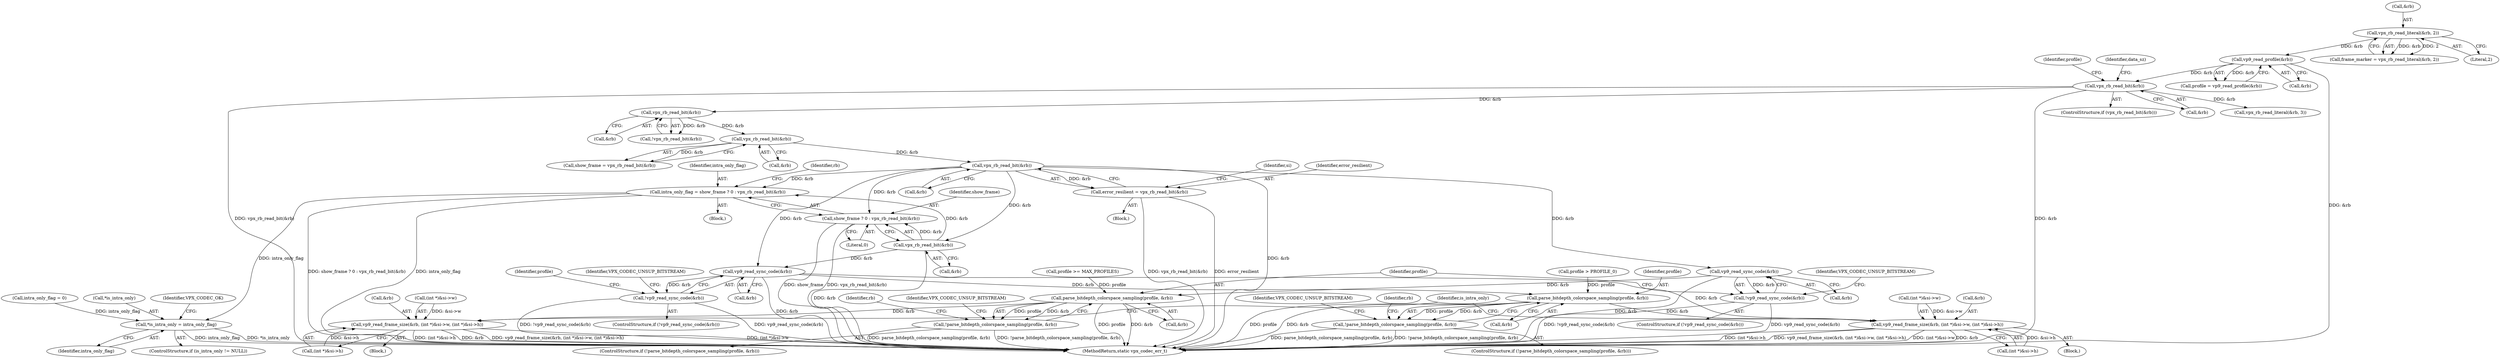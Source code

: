 digraph "0_Android_4974dcbd0289a2530df2ee2a25b5f92775df80da@API" {
"1000242" [label="(Call,vpx_rb_read_bit(&rb))"];
"1000237" [label="(Call,vpx_rb_read_bit(&rb))"];
"1000232" [label="(Call,vpx_rb_read_bit(&rb))"];
"1000201" [label="(Call,vpx_rb_read_bit(&rb))"];
"1000185" [label="(Call,vp9_read_profile(&rb))"];
"1000178" [label="(Call,vpx_rb_read_literal(&rb, 2))"];
"1000240" [label="(Call,error_resilient = vpx_rb_read_bit(&rb))"];
"1000252" [label="(Call,vp9_read_sync_code(&rb))"];
"1000251" [label="(Call,!vp9_read_sync_code(&rb))"];
"1000259" [label="(Call,parse_bitdepth_colorspace_sampling(profile, &rb))"];
"1000258" [label="(Call,!parse_bitdepth_colorspace_sampling(profile, &rb))"];
"1000265" [label="(Call,vp9_read_frame_size(&rb, (int *)&si->w, (int *)&si->h))"];
"1000282" [label="(Call,intra_only_flag = show_frame ? 0 : vpx_rb_read_bit(&rb))"];
"1000345" [label="(Call,*is_intra_only = intra_only_flag)"];
"1000284" [label="(Call,show_frame ? 0 : vpx_rb_read_bit(&rb))"];
"1000287" [label="(Call,vpx_rb_read_bit(&rb))"];
"1000303" [label="(Call,vp9_read_sync_code(&rb))"];
"1000302" [label="(Call,!vp9_read_sync_code(&rb))"];
"1000315" [label="(Call,parse_bitdepth_colorspace_sampling(profile, &rb))"];
"1000314" [label="(Call,!parse_bitdepth_colorspace_sampling(profile, &rb))"];
"1000326" [label="(Call,vp9_read_frame_size(&rb, (int *)&si->w, (int *)&si->h))"];
"1000341" [label="(ControlStructure,if (is_intra_only != NULL))"];
"1000335" [label="(Call,(int *)&si->h)"];
"1000253" [label="(Call,&rb)"];
"1000314" [label="(Call,!parse_bitdepth_colorspace_sampling(profile, &rb))"];
"1000350" [label="(Identifier,VPX_CODEC_OK)"];
"1000183" [label="(Call,profile = vp9_read_profile(&rb))"];
"1000267" [label="(Identifier,rb)"];
"1000274" [label="(Call,(int *)&si->h)"];
"1000232" [label="(Call,vpx_rb_read_bit(&rb))"];
"1000264" [label="(Identifier,VPX_CODEC_UNSUP_BITSTREAM)"];
"1000200" [label="(ControlStructure,if (vpx_rb_read_bit(&rb)))"];
"1000251" [label="(Call,!vp9_read_sync_code(&rb))"];
"1000310" [label="(Identifier,profile)"];
"1000243" [label="(Call,&rb)"];
"1000323" [label="(Identifier,rb)"];
"1000265" [label="(Call,vp9_read_frame_size(&rb, (int *)&si->w, (int *)&si->h))"];
"1000202" [label="(Call,&rb)"];
"1000317" [label="(Call,&rb)"];
"1000282" [label="(Call,intra_only_flag = show_frame ? 0 : vpx_rb_read_bit(&rb))"];
"1000169" [label="(Block,)"];
"1000286" [label="(Literal,0)"];
"1000208" [label="(Identifier,profile)"];
"1000268" [label="(Call,(int *)&si->w)"];
"1000313" [label="(ControlStructure,if (!parse_bitdepth_colorspace_sampling(profile, &rb)))"];
"1000235" [label="(Call,show_frame = vpx_rb_read_bit(&rb))"];
"1000307" [label="(Identifier,VPX_CODEC_UNSUP_BITSTREAM)"];
"1000320" [label="(Identifier,VPX_CODEC_UNSUP_BITSTREAM)"];
"1000300" [label="(Block,)"];
"1000345" [label="(Call,*is_intra_only = intra_only_flag)"];
"1000266" [label="(Call,&rb)"];
"1000258" [label="(Call,!parse_bitdepth_colorspace_sampling(profile, &rb))"];
"1000120" [label="(Call,intra_only_flag = 0)"];
"1000283" [label="(Identifier,intra_only_flag)"];
"1000288" [label="(Call,&rb)"];
"1000201" [label="(Call,vpx_rb_read_bit(&rb))"];
"1000281" [label="(Block,)"];
"1000256" [label="(Identifier,VPX_CODEC_UNSUP_BITSTREAM)"];
"1000326" [label="(Call,vp9_read_frame_size(&rb, (int *)&si->w, (int *)&si->h))"];
"1000247" [label="(Identifier,si)"];
"1000240" [label="(Call,error_resilient = vpx_rb_read_bit(&rb))"];
"1000237" [label="(Call,vpx_rb_read_bit(&rb))"];
"1000303" [label="(Call,vp9_read_sync_code(&rb))"];
"1000241" [label="(Identifier,error_resilient)"];
"1000186" [label="(Call,&rb)"];
"1000185" [label="(Call,vp9_read_profile(&rb))"];
"1000260" [label="(Identifier,profile)"];
"1000176" [label="(Call,frame_marker = vpx_rb_read_literal(&rb, 2))"];
"1000292" [label="(Identifier,rb)"];
"1000215" [label="(Call,vpx_rb_read_literal(&rb, 3))"];
"1000242" [label="(Call,vpx_rb_read_bit(&rb))"];
"1000252" [label="(Call,vp9_read_sync_code(&rb))"];
"1000287" [label="(Call,vpx_rb_read_bit(&rb))"];
"1000181" [label="(Literal,2)"];
"1000302" [label="(Call,!vp9_read_sync_code(&rb))"];
"1000284" [label="(Call,show_frame ? 0 : vpx_rb_read_bit(&rb))"];
"1000233" [label="(Call,&rb)"];
"1000315" [label="(Call,parse_bitdepth_colorspace_sampling(profile, &rb))"];
"1000301" [label="(ControlStructure,if (!vp9_read_sync_code(&rb)))"];
"1000304" [label="(Call,&rb)"];
"1000223" [label="(Identifier,data_sz)"];
"1000329" [label="(Call,(int *)&si->w)"];
"1000259" [label="(Call,parse_bitdepth_colorspace_sampling(profile, &rb))"];
"1000178" [label="(Call,vpx_rb_read_literal(&rb, 2))"];
"1000327" [label="(Call,&rb)"];
"1000231" [label="(Call,!vpx_rb_read_bit(&rb))"];
"1000285" [label="(Identifier,show_frame)"];
"1000348" [label="(Identifier,intra_only_flag)"];
"1000238" [label="(Call,&rb)"];
"1000351" [label="(MethodReturn,static vpx_codec_err_t)"];
"1000261" [label="(Call,&rb)"];
"1000257" [label="(ControlStructure,if (!parse_bitdepth_colorspace_sampling(profile, &rb)))"];
"1000343" [label="(Identifier,is_intra_only)"];
"1000346" [label="(Call,*is_intra_only)"];
"1000250" [label="(ControlStructure,if (!vp9_read_sync_code(&rb)))"];
"1000179" [label="(Call,&rb)"];
"1000195" [label="(Call,profile >= MAX_PROFILES)"];
"1000249" [label="(Block,)"];
"1000316" [label="(Identifier,profile)"];
"1000309" [label="(Call,profile > PROFILE_0)"];
"1000242" -> "1000240"  [label="AST: "];
"1000242" -> "1000243"  [label="CFG: "];
"1000243" -> "1000242"  [label="AST: "];
"1000240" -> "1000242"  [label="CFG: "];
"1000242" -> "1000351"  [label="DDG: &rb"];
"1000242" -> "1000240"  [label="DDG: &rb"];
"1000237" -> "1000242"  [label="DDG: &rb"];
"1000242" -> "1000252"  [label="DDG: &rb"];
"1000242" -> "1000282"  [label="DDG: &rb"];
"1000242" -> "1000284"  [label="DDG: &rb"];
"1000242" -> "1000287"  [label="DDG: &rb"];
"1000242" -> "1000303"  [label="DDG: &rb"];
"1000237" -> "1000235"  [label="AST: "];
"1000237" -> "1000238"  [label="CFG: "];
"1000238" -> "1000237"  [label="AST: "];
"1000235" -> "1000237"  [label="CFG: "];
"1000237" -> "1000235"  [label="DDG: &rb"];
"1000232" -> "1000237"  [label="DDG: &rb"];
"1000232" -> "1000231"  [label="AST: "];
"1000232" -> "1000233"  [label="CFG: "];
"1000233" -> "1000232"  [label="AST: "];
"1000231" -> "1000232"  [label="CFG: "];
"1000232" -> "1000231"  [label="DDG: &rb"];
"1000201" -> "1000232"  [label="DDG: &rb"];
"1000201" -> "1000200"  [label="AST: "];
"1000201" -> "1000202"  [label="CFG: "];
"1000202" -> "1000201"  [label="AST: "];
"1000208" -> "1000201"  [label="CFG: "];
"1000223" -> "1000201"  [label="CFG: "];
"1000201" -> "1000351"  [label="DDG: vpx_rb_read_bit(&rb)"];
"1000201" -> "1000351"  [label="DDG: &rb"];
"1000185" -> "1000201"  [label="DDG: &rb"];
"1000201" -> "1000215"  [label="DDG: &rb"];
"1000185" -> "1000183"  [label="AST: "];
"1000185" -> "1000186"  [label="CFG: "];
"1000186" -> "1000185"  [label="AST: "];
"1000183" -> "1000185"  [label="CFG: "];
"1000185" -> "1000351"  [label="DDG: &rb"];
"1000185" -> "1000183"  [label="DDG: &rb"];
"1000178" -> "1000185"  [label="DDG: &rb"];
"1000178" -> "1000176"  [label="AST: "];
"1000178" -> "1000181"  [label="CFG: "];
"1000179" -> "1000178"  [label="AST: "];
"1000181" -> "1000178"  [label="AST: "];
"1000176" -> "1000178"  [label="CFG: "];
"1000178" -> "1000176"  [label="DDG: &rb"];
"1000178" -> "1000176"  [label="DDG: 2"];
"1000240" -> "1000169"  [label="AST: "];
"1000241" -> "1000240"  [label="AST: "];
"1000247" -> "1000240"  [label="CFG: "];
"1000240" -> "1000351"  [label="DDG: vpx_rb_read_bit(&rb)"];
"1000240" -> "1000351"  [label="DDG: error_resilient"];
"1000252" -> "1000251"  [label="AST: "];
"1000252" -> "1000253"  [label="CFG: "];
"1000253" -> "1000252"  [label="AST: "];
"1000251" -> "1000252"  [label="CFG: "];
"1000252" -> "1000351"  [label="DDG: &rb"];
"1000252" -> "1000251"  [label="DDG: &rb"];
"1000252" -> "1000259"  [label="DDG: &rb"];
"1000251" -> "1000250"  [label="AST: "];
"1000256" -> "1000251"  [label="CFG: "];
"1000260" -> "1000251"  [label="CFG: "];
"1000251" -> "1000351"  [label="DDG: !vp9_read_sync_code(&rb)"];
"1000251" -> "1000351"  [label="DDG: vp9_read_sync_code(&rb)"];
"1000259" -> "1000258"  [label="AST: "];
"1000259" -> "1000261"  [label="CFG: "];
"1000260" -> "1000259"  [label="AST: "];
"1000261" -> "1000259"  [label="AST: "];
"1000258" -> "1000259"  [label="CFG: "];
"1000259" -> "1000351"  [label="DDG: profile"];
"1000259" -> "1000351"  [label="DDG: &rb"];
"1000259" -> "1000258"  [label="DDG: profile"];
"1000259" -> "1000258"  [label="DDG: &rb"];
"1000195" -> "1000259"  [label="DDG: profile"];
"1000259" -> "1000265"  [label="DDG: &rb"];
"1000258" -> "1000257"  [label="AST: "];
"1000264" -> "1000258"  [label="CFG: "];
"1000267" -> "1000258"  [label="CFG: "];
"1000258" -> "1000351"  [label="DDG: parse_bitdepth_colorspace_sampling(profile, &rb)"];
"1000258" -> "1000351"  [label="DDG: !parse_bitdepth_colorspace_sampling(profile, &rb)"];
"1000265" -> "1000249"  [label="AST: "];
"1000265" -> "1000274"  [label="CFG: "];
"1000266" -> "1000265"  [label="AST: "];
"1000268" -> "1000265"  [label="AST: "];
"1000274" -> "1000265"  [label="AST: "];
"1000343" -> "1000265"  [label="CFG: "];
"1000265" -> "1000351"  [label="DDG: vp9_read_frame_size(&rb, (int *)&si->w, (int *)&si->h)"];
"1000265" -> "1000351"  [label="DDG: (int *)&si->w"];
"1000265" -> "1000351"  [label="DDG: (int *)&si->h"];
"1000265" -> "1000351"  [label="DDG: &rb"];
"1000268" -> "1000265"  [label="DDG: &si->w"];
"1000274" -> "1000265"  [label="DDG: &si->h"];
"1000282" -> "1000281"  [label="AST: "];
"1000282" -> "1000284"  [label="CFG: "];
"1000283" -> "1000282"  [label="AST: "];
"1000284" -> "1000282"  [label="AST: "];
"1000292" -> "1000282"  [label="CFG: "];
"1000282" -> "1000351"  [label="DDG: show_frame ? 0 : vpx_rb_read_bit(&rb)"];
"1000282" -> "1000351"  [label="DDG: intra_only_flag"];
"1000287" -> "1000282"  [label="DDG: &rb"];
"1000282" -> "1000345"  [label="DDG: intra_only_flag"];
"1000345" -> "1000341"  [label="AST: "];
"1000345" -> "1000348"  [label="CFG: "];
"1000346" -> "1000345"  [label="AST: "];
"1000348" -> "1000345"  [label="AST: "];
"1000350" -> "1000345"  [label="CFG: "];
"1000345" -> "1000351"  [label="DDG: intra_only_flag"];
"1000345" -> "1000351"  [label="DDG: *is_intra_only"];
"1000120" -> "1000345"  [label="DDG: intra_only_flag"];
"1000284" -> "1000286"  [label="CFG: "];
"1000284" -> "1000287"  [label="CFG: "];
"1000285" -> "1000284"  [label="AST: "];
"1000286" -> "1000284"  [label="AST: "];
"1000287" -> "1000284"  [label="AST: "];
"1000284" -> "1000351"  [label="DDG: show_frame"];
"1000284" -> "1000351"  [label="DDG: vpx_rb_read_bit(&rb)"];
"1000287" -> "1000284"  [label="DDG: &rb"];
"1000287" -> "1000288"  [label="CFG: "];
"1000288" -> "1000287"  [label="AST: "];
"1000287" -> "1000351"  [label="DDG: &rb"];
"1000287" -> "1000303"  [label="DDG: &rb"];
"1000303" -> "1000302"  [label="AST: "];
"1000303" -> "1000304"  [label="CFG: "];
"1000304" -> "1000303"  [label="AST: "];
"1000302" -> "1000303"  [label="CFG: "];
"1000303" -> "1000351"  [label="DDG: &rb"];
"1000303" -> "1000302"  [label="DDG: &rb"];
"1000303" -> "1000315"  [label="DDG: &rb"];
"1000303" -> "1000326"  [label="DDG: &rb"];
"1000302" -> "1000301"  [label="AST: "];
"1000307" -> "1000302"  [label="CFG: "];
"1000310" -> "1000302"  [label="CFG: "];
"1000302" -> "1000351"  [label="DDG: vp9_read_sync_code(&rb)"];
"1000302" -> "1000351"  [label="DDG: !vp9_read_sync_code(&rb)"];
"1000315" -> "1000314"  [label="AST: "];
"1000315" -> "1000317"  [label="CFG: "];
"1000316" -> "1000315"  [label="AST: "];
"1000317" -> "1000315"  [label="AST: "];
"1000314" -> "1000315"  [label="CFG: "];
"1000315" -> "1000351"  [label="DDG: profile"];
"1000315" -> "1000351"  [label="DDG: &rb"];
"1000315" -> "1000314"  [label="DDG: profile"];
"1000315" -> "1000314"  [label="DDG: &rb"];
"1000309" -> "1000315"  [label="DDG: profile"];
"1000315" -> "1000326"  [label="DDG: &rb"];
"1000314" -> "1000313"  [label="AST: "];
"1000320" -> "1000314"  [label="CFG: "];
"1000323" -> "1000314"  [label="CFG: "];
"1000314" -> "1000351"  [label="DDG: parse_bitdepth_colorspace_sampling(profile, &rb)"];
"1000314" -> "1000351"  [label="DDG: !parse_bitdepth_colorspace_sampling(profile, &rb)"];
"1000326" -> "1000300"  [label="AST: "];
"1000326" -> "1000335"  [label="CFG: "];
"1000327" -> "1000326"  [label="AST: "];
"1000329" -> "1000326"  [label="AST: "];
"1000335" -> "1000326"  [label="AST: "];
"1000343" -> "1000326"  [label="CFG: "];
"1000326" -> "1000351"  [label="DDG: vp9_read_frame_size(&rb, (int *)&si->w, (int *)&si->h)"];
"1000326" -> "1000351"  [label="DDG: (int *)&si->w"];
"1000326" -> "1000351"  [label="DDG: &rb"];
"1000326" -> "1000351"  [label="DDG: (int *)&si->h"];
"1000329" -> "1000326"  [label="DDG: &si->w"];
"1000335" -> "1000326"  [label="DDG: &si->h"];
}

